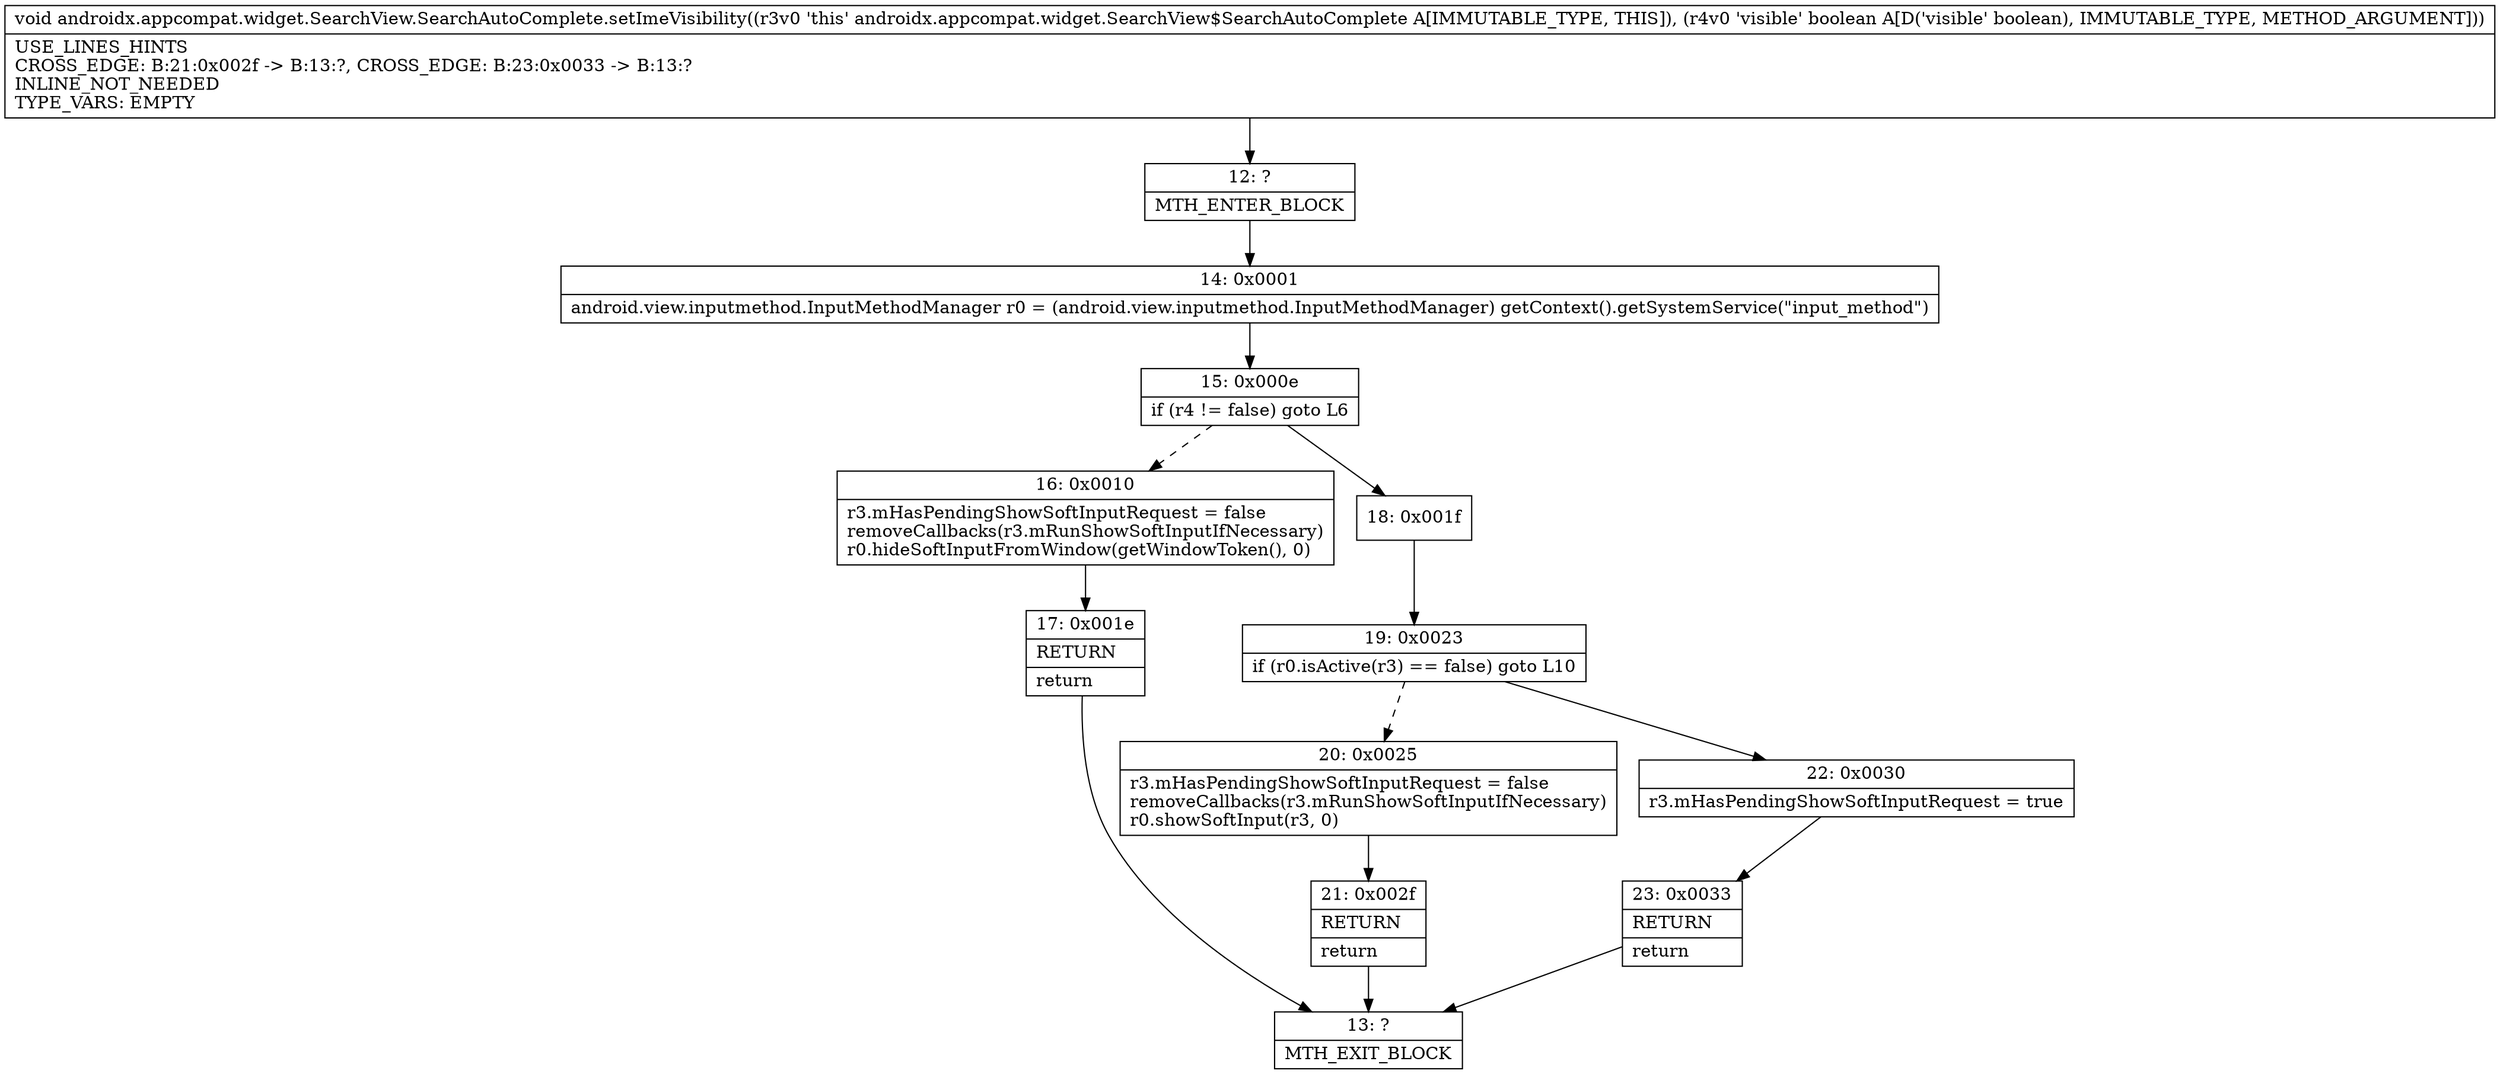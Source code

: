 digraph "CFG forandroidx.appcompat.widget.SearchView.SearchAutoComplete.setImeVisibility(Z)V" {
Node_12 [shape=record,label="{12\:\ ?|MTH_ENTER_BLOCK\l}"];
Node_14 [shape=record,label="{14\:\ 0x0001|android.view.inputmethod.InputMethodManager r0 = (android.view.inputmethod.InputMethodManager) getContext().getSystemService(\"input_method\")\l}"];
Node_15 [shape=record,label="{15\:\ 0x000e|if (r4 != false) goto L6\l}"];
Node_16 [shape=record,label="{16\:\ 0x0010|r3.mHasPendingShowSoftInputRequest = false\lremoveCallbacks(r3.mRunShowSoftInputIfNecessary)\lr0.hideSoftInputFromWindow(getWindowToken(), 0)\l}"];
Node_17 [shape=record,label="{17\:\ 0x001e|RETURN\l|return\l}"];
Node_13 [shape=record,label="{13\:\ ?|MTH_EXIT_BLOCK\l}"];
Node_18 [shape=record,label="{18\:\ 0x001f}"];
Node_19 [shape=record,label="{19\:\ 0x0023|if (r0.isActive(r3) == false) goto L10\l}"];
Node_20 [shape=record,label="{20\:\ 0x0025|r3.mHasPendingShowSoftInputRequest = false\lremoveCallbacks(r3.mRunShowSoftInputIfNecessary)\lr0.showSoftInput(r3, 0)\l}"];
Node_21 [shape=record,label="{21\:\ 0x002f|RETURN\l|return\l}"];
Node_22 [shape=record,label="{22\:\ 0x0030|r3.mHasPendingShowSoftInputRequest = true\l}"];
Node_23 [shape=record,label="{23\:\ 0x0033|RETURN\l|return\l}"];
MethodNode[shape=record,label="{void androidx.appcompat.widget.SearchView.SearchAutoComplete.setImeVisibility((r3v0 'this' androidx.appcompat.widget.SearchView$SearchAutoComplete A[IMMUTABLE_TYPE, THIS]), (r4v0 'visible' boolean A[D('visible' boolean), IMMUTABLE_TYPE, METHOD_ARGUMENT]))  | USE_LINES_HINTS\lCROSS_EDGE: B:21:0x002f \-\> B:13:?, CROSS_EDGE: B:23:0x0033 \-\> B:13:?\lINLINE_NOT_NEEDED\lTYPE_VARS: EMPTY\l}"];
MethodNode -> Node_12;Node_12 -> Node_14;
Node_14 -> Node_15;
Node_15 -> Node_16[style=dashed];
Node_15 -> Node_18;
Node_16 -> Node_17;
Node_17 -> Node_13;
Node_18 -> Node_19;
Node_19 -> Node_20[style=dashed];
Node_19 -> Node_22;
Node_20 -> Node_21;
Node_21 -> Node_13;
Node_22 -> Node_23;
Node_23 -> Node_13;
}

